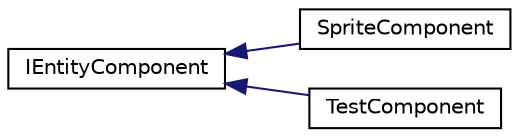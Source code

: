 digraph "Graphical Class Hierarchy"
{
 // LATEX_PDF_SIZE
  edge [fontname="Helvetica",fontsize="10",labelfontname="Helvetica",labelfontsize="10"];
  node [fontname="Helvetica",fontsize="10",shape=record];
  rankdir="LR";
  Node0 [label="IEntityComponent",height=0.2,width=0.4,color="black", fillcolor="white", style="filled",URL="$class_i_entity_component.html",tooltip=" "];
  Node0 -> Node1 [dir="back",color="midnightblue",fontsize="10",style="solid",fontname="Helvetica"];
  Node1 [label="SpriteComponent",height=0.2,width=0.4,color="black", fillcolor="white", style="filled",URL="$class_sprite_component.html",tooltip=" "];
  Node0 -> Node2 [dir="back",color="midnightblue",fontsize="10",style="solid",fontname="Helvetica"];
  Node2 [label="TestComponent",height=0.2,width=0.4,color="black", fillcolor="white", style="filled",URL="$class_test_component.html",tooltip=" "];
}
